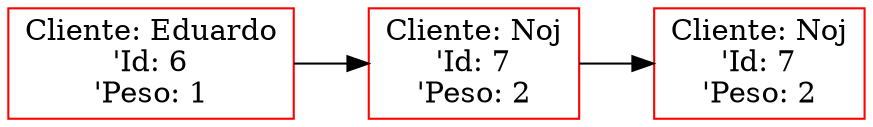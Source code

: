  digraph G {
 rankdir=LR;
 node0 [label="Cliente: Eduardo\n'Id: 6\n'Peso: 1", color="red", shape="rectangle"];
 node1 [label="Cliente: Noj\n'Id: 7\n'Peso: 2", color="red", shape="rectangle"];
 node0 -> node1 [dir="forward"];
 node2 [label="Cliente: Noj\n'Id: 7\n'Peso: 2", color="red", shape="rectangle"];
 node1 -> node2 [dir="forward"];
 }
